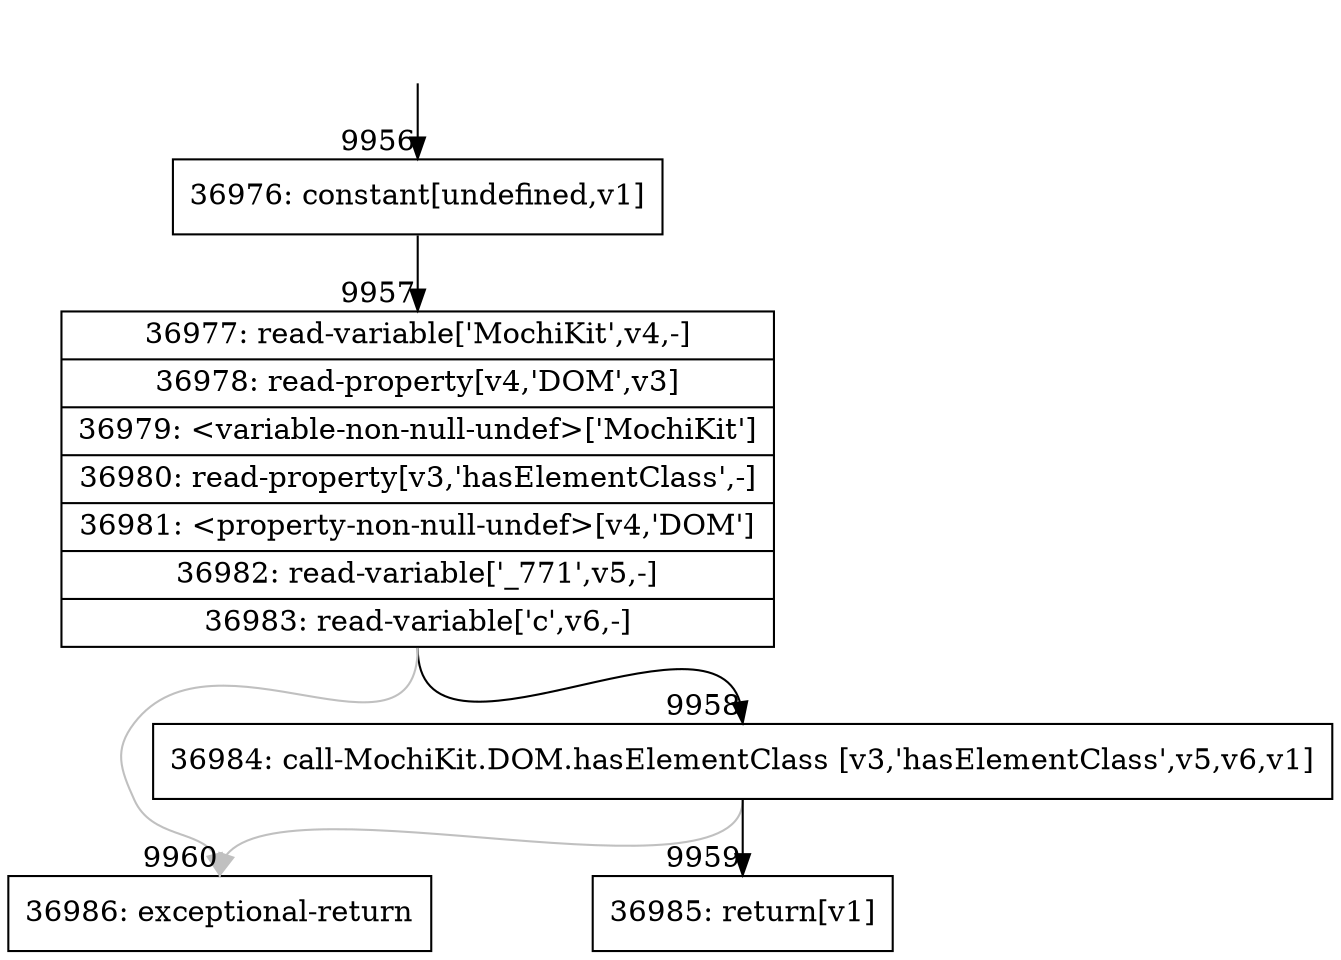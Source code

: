 digraph {
rankdir="TD"
BB_entry706[shape=none,label=""];
BB_entry706 -> BB9956 [tailport=s, headport=n, headlabel="    9956"]
BB9956 [shape=record label="{36976: constant[undefined,v1]}" ] 
BB9956 -> BB9957 [tailport=s, headport=n, headlabel="      9957"]
BB9957 [shape=record label="{36977: read-variable['MochiKit',v4,-]|36978: read-property[v4,'DOM',v3]|36979: \<variable-non-null-undef\>['MochiKit']|36980: read-property[v3,'hasElementClass',-]|36981: \<property-non-null-undef\>[v4,'DOM']|36982: read-variable['_771',v5,-]|36983: read-variable['c',v6,-]}" ] 
BB9957 -> BB9958 [tailport=s, headport=n, headlabel="      9958"]
BB9957 -> BB9960 [tailport=s, headport=n, color=gray, headlabel="      9960"]
BB9958 [shape=record label="{36984: call-MochiKit.DOM.hasElementClass [v3,'hasElementClass',v5,v6,v1]}" ] 
BB9958 -> BB9959 [tailport=s, headport=n, headlabel="      9959"]
BB9958 -> BB9960 [tailport=s, headport=n, color=gray]
BB9959 [shape=record label="{36985: return[v1]}" ] 
BB9960 [shape=record label="{36986: exceptional-return}" ] 
//#$~ 7016
}
